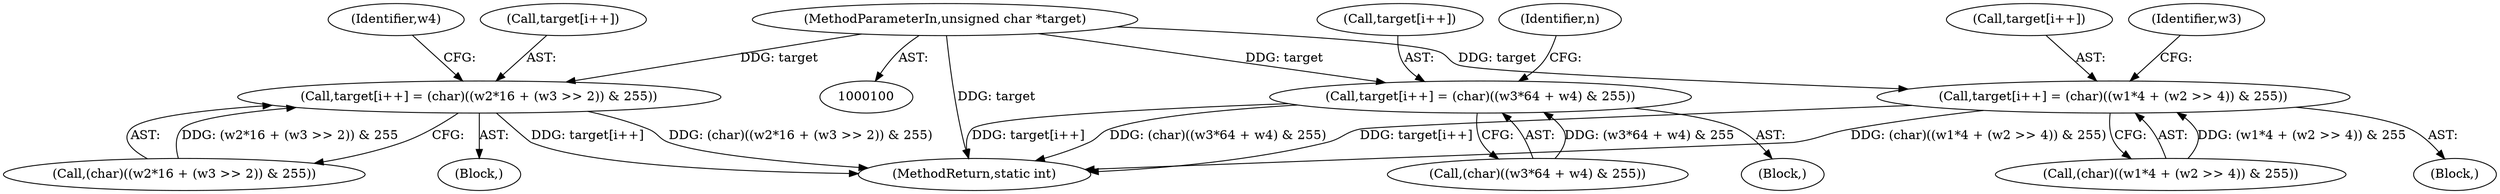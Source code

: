 digraph "1_libplist_3a55ddd3c4c11ce75a86afbefd085d8d397ff957_0@pointer" {
"1000101" [label="(MethodParameterIn,unsigned char *target)"];
"1000181" [label="(Call,target[i++] = (char)((w1*4 + (w2 >> 4)) & 255))"];
"1000202" [label="(Call,target[i++] = (char)((w2*16 + (w3 >> 2)) & 255))"];
"1000223" [label="(Call,target[i++] = (char)((w3*64 + w4) & 255))"];
"1000202" [label="(Call,target[i++] = (char)((w2*16 + (w3 >> 2)) & 255))"];
"1000224" [label="(Call,target[i++])"];
"1000101" [label="(MethodParameterIn,unsigned char *target)"];
"1000180" [label="(Block,)"];
"1000223" [label="(Call,target[i++] = (char)((w3*64 + w4) & 255))"];
"1000220" [label="(Identifier,w4)"];
"1000228" [label="(Call,(char)((w3*64 + w4) & 255))"];
"1000181" [label="(Call,target[i++] = (char)((w1*4 + (w2 >> 4)) & 255))"];
"1000207" [label="(Call,(char)((w2*16 + (w3 >> 2)) & 255))"];
"1000238" [label="(Identifier,n)"];
"1000199" [label="(Identifier,w3)"];
"1000182" [label="(Call,target[i++])"];
"1000242" [label="(MethodReturn,static int)"];
"1000201" [label="(Block,)"];
"1000186" [label="(Call,(char)((w1*4 + (w2 >> 4)) & 255))"];
"1000222" [label="(Block,)"];
"1000203" [label="(Call,target[i++])"];
"1000101" -> "1000100"  [label="AST: "];
"1000101" -> "1000242"  [label="DDG: target"];
"1000101" -> "1000181"  [label="DDG: target"];
"1000101" -> "1000202"  [label="DDG: target"];
"1000101" -> "1000223"  [label="DDG: target"];
"1000181" -> "1000180"  [label="AST: "];
"1000181" -> "1000186"  [label="CFG: "];
"1000182" -> "1000181"  [label="AST: "];
"1000186" -> "1000181"  [label="AST: "];
"1000199" -> "1000181"  [label="CFG: "];
"1000181" -> "1000242"  [label="DDG: target[i++]"];
"1000181" -> "1000242"  [label="DDG: (char)((w1*4 + (w2 >> 4)) & 255)"];
"1000186" -> "1000181"  [label="DDG: (w1*4 + (w2 >> 4)) & 255"];
"1000202" -> "1000201"  [label="AST: "];
"1000202" -> "1000207"  [label="CFG: "];
"1000203" -> "1000202"  [label="AST: "];
"1000207" -> "1000202"  [label="AST: "];
"1000220" -> "1000202"  [label="CFG: "];
"1000202" -> "1000242"  [label="DDG: (char)((w2*16 + (w3 >> 2)) & 255)"];
"1000202" -> "1000242"  [label="DDG: target[i++]"];
"1000207" -> "1000202"  [label="DDG: (w2*16 + (w3 >> 2)) & 255"];
"1000223" -> "1000222"  [label="AST: "];
"1000223" -> "1000228"  [label="CFG: "];
"1000224" -> "1000223"  [label="AST: "];
"1000228" -> "1000223"  [label="AST: "];
"1000238" -> "1000223"  [label="CFG: "];
"1000223" -> "1000242"  [label="DDG: (char)((w3*64 + w4) & 255)"];
"1000223" -> "1000242"  [label="DDG: target[i++]"];
"1000228" -> "1000223"  [label="DDG: (w3*64 + w4) & 255"];
}
